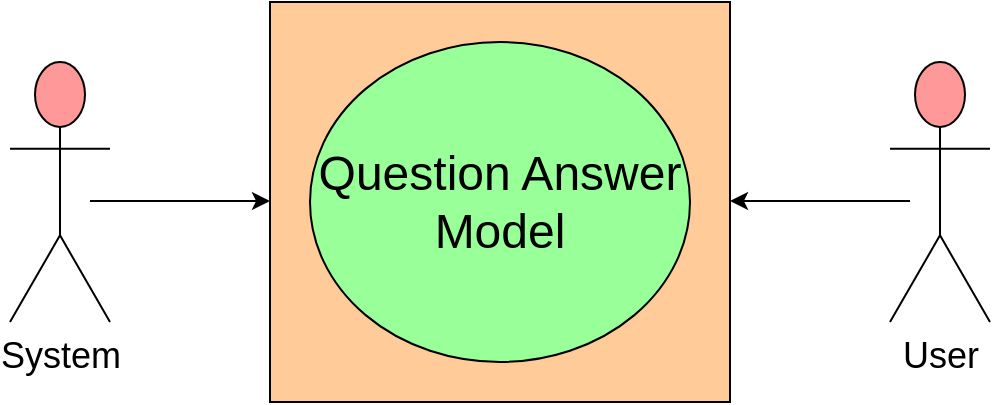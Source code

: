 <mxfile version="13.8.0" type="github">
  <diagram id="h2YiutnrLx_wMpK8OsgN" name="Page-1">
    <mxGraphModel dx="868" dy="479" grid="1" gridSize="10" guides="1" tooltips="1" connect="1" arrows="1" fold="1" page="1" pageScale="1" pageWidth="850" pageHeight="1100" math="0" shadow="0">
      <root>
        <mxCell id="0" />
        <mxCell id="1" parent="0" />
        <mxCell id="ym1vz_D0KRKAU_0O5CMz-1" value="" style="rounded=0;whiteSpace=wrap;html=1;fillColor=#FFCC99;" parent="1" vertex="1">
          <mxGeometry x="310" y="100" width="230" height="200" as="geometry" />
        </mxCell>
        <mxCell id="ym1vz_D0KRKAU_0O5CMz-2" value="&lt;font style=&quot;font-size: 18px&quot;&gt;System&lt;/font&gt;" style="shape=umlActor;verticalLabelPosition=bottom;verticalAlign=top;html=1;outlineConnect=0;fillColor=#FF9999;" parent="1" vertex="1">
          <mxGeometry x="180" y="130" width="50" height="130" as="geometry" />
        </mxCell>
        <mxCell id="ym1vz_D0KRKAU_0O5CMz-4" value="" style="endArrow=classic;html=1;" parent="1" edge="1">
          <mxGeometry width="50" height="50" relative="1" as="geometry">
            <mxPoint x="220" y="199.5" as="sourcePoint" />
            <mxPoint x="310" y="199.5" as="targetPoint" />
          </mxGeometry>
        </mxCell>
        <mxCell id="ym1vz_D0KRKAU_0O5CMz-5" value="" style="endArrow=classic;html=1;" parent="1" edge="1">
          <mxGeometry width="50" height="50" relative="1" as="geometry">
            <mxPoint x="630" y="199.5" as="sourcePoint" />
            <mxPoint x="540" y="199.5" as="targetPoint" />
          </mxGeometry>
        </mxCell>
        <mxCell id="RyHoQ-RMaqeOA4nOZ-xx-2" value="&lt;font style=&quot;font-size: 24px&quot;&gt;Question Answer Model&lt;/font&gt;" style="ellipse;whiteSpace=wrap;html=1;fillColor=#99FF99;" vertex="1" parent="1">
          <mxGeometry x="330" y="120" width="190" height="160" as="geometry" />
        </mxCell>
        <mxCell id="RyHoQ-RMaqeOA4nOZ-xx-3" value="&lt;font style=&quot;font-size: 18px&quot;&gt;User&lt;/font&gt;" style="shape=umlActor;verticalLabelPosition=bottom;verticalAlign=top;html=1;outlineConnect=0;fillColor=#FF9999;" vertex="1" parent="1">
          <mxGeometry x="620" y="130" width="50" height="130" as="geometry" />
        </mxCell>
      </root>
    </mxGraphModel>
  </diagram>
</mxfile>

